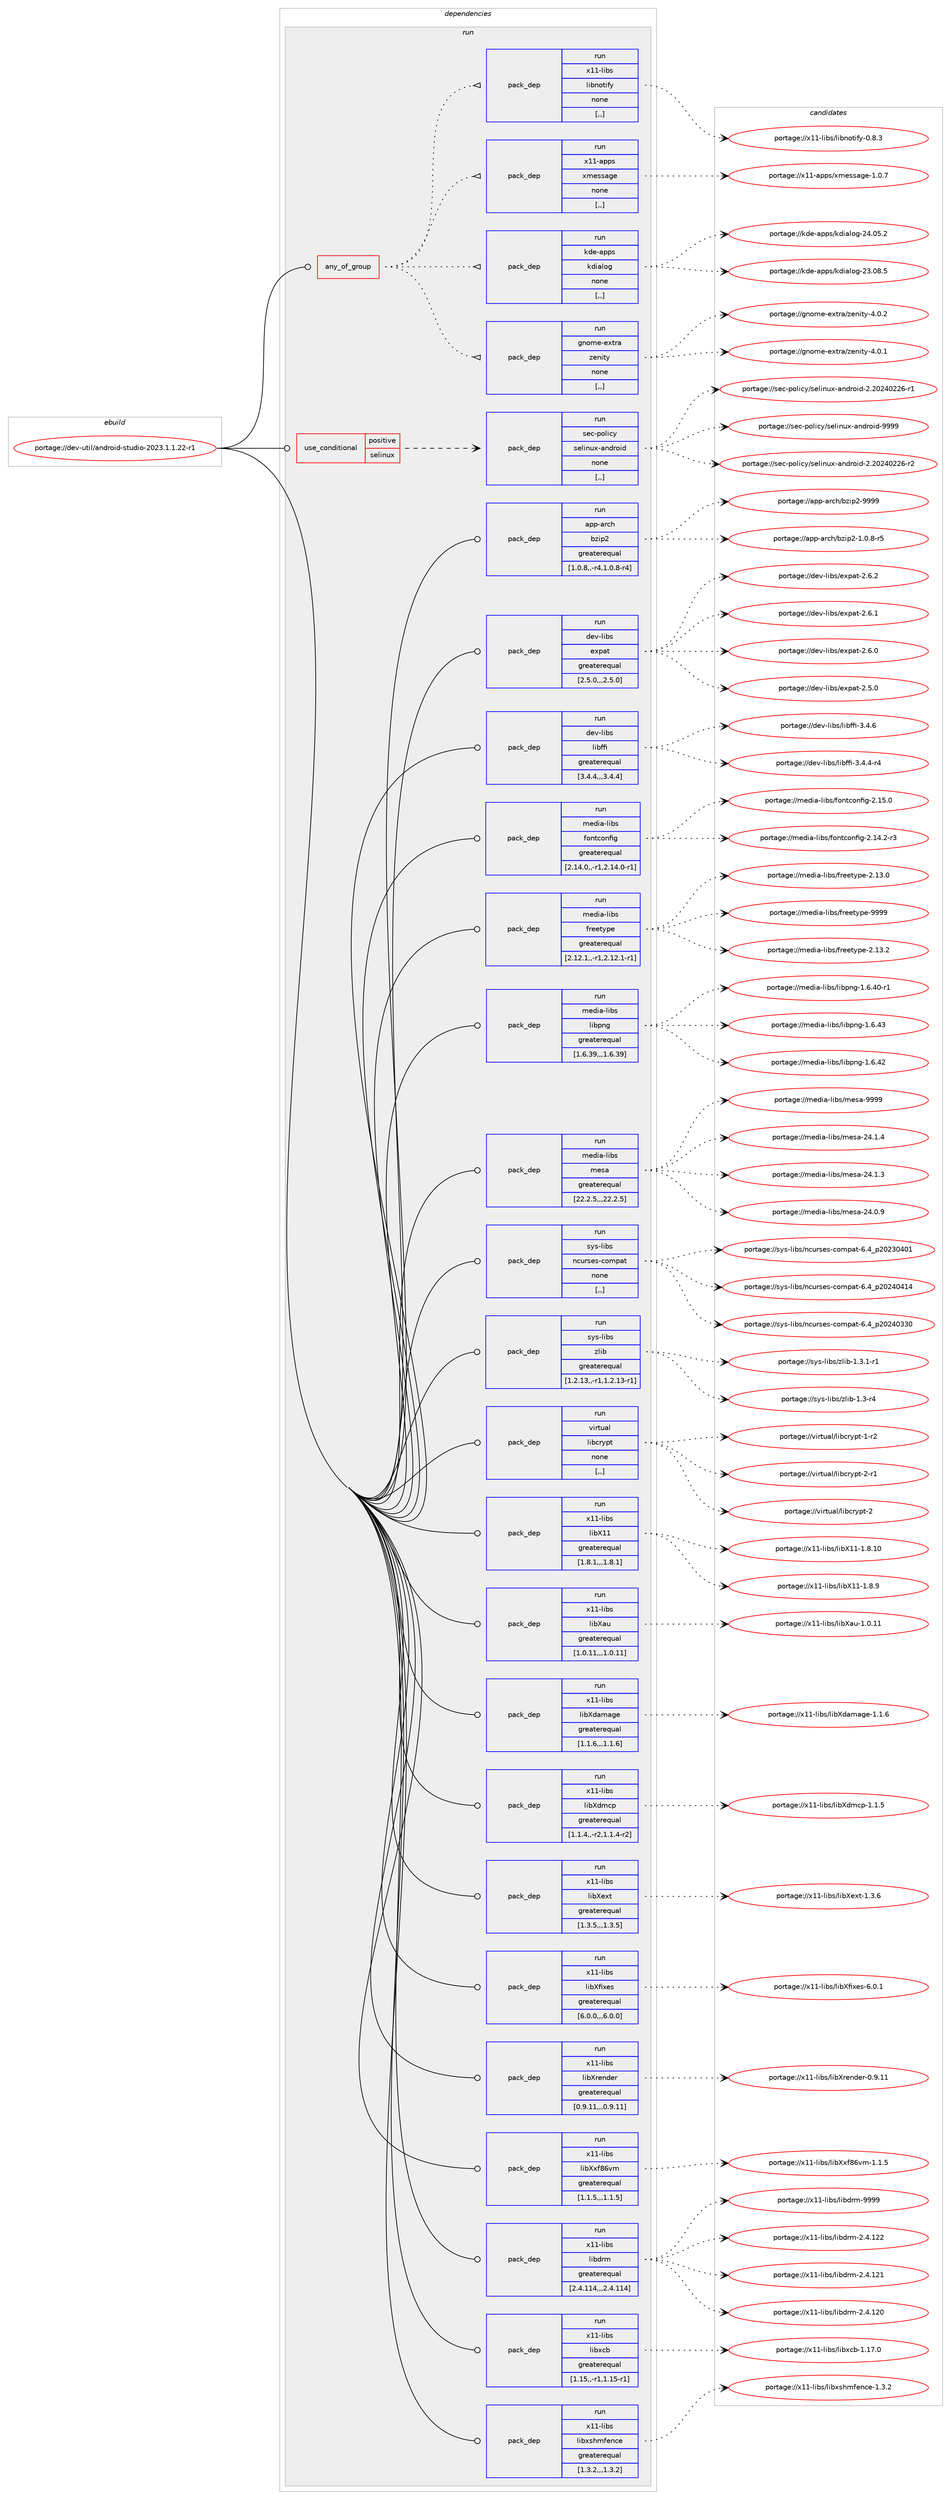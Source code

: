 digraph prolog {

# *************
# Graph options
# *************

newrank=true;
concentrate=true;
compound=true;
graph [rankdir=LR,fontname=Helvetica,fontsize=10,ranksep=1.5];#, ranksep=2.5, nodesep=0.2];
edge  [arrowhead=vee];
node  [fontname=Helvetica,fontsize=10];

# **********
# The ebuild
# **********

subgraph cluster_leftcol {
color=gray;
label=<<i>ebuild</i>>;
id [label="portage://dev-util/android-studio-2023.1.1.22-r1", color=red, width=4, href="../dev-util/android-studio-2023.1.1.22-r1.svg"];
}

# ****************
# The dependencies
# ****************

subgraph cluster_midcol {
color=gray;
label=<<i>dependencies</i>>;
subgraph cluster_compile {
fillcolor="#eeeeee";
style=filled;
label=<<i>compile</i>>;
}
subgraph cluster_compileandrun {
fillcolor="#eeeeee";
style=filled;
label=<<i>compile and run</i>>;
}
subgraph cluster_run {
fillcolor="#eeeeee";
style=filled;
label=<<i>run</i>>;
subgraph any1242 {
dependency210162 [label=<<TABLE BORDER="0" CELLBORDER="1" CELLSPACING="0" CELLPADDING="4"><TR><TD CELLPADDING="10">any_of_group</TD></TR></TABLE>>, shape=none, color=red];subgraph pack149648 {
dependency210163 [label=<<TABLE BORDER="0" CELLBORDER="1" CELLSPACING="0" CELLPADDING="4" WIDTH="220"><TR><TD ROWSPAN="6" CELLPADDING="30">pack_dep</TD></TR><TR><TD WIDTH="110">run</TD></TR><TR><TD>gnome-extra</TD></TR><TR><TD>zenity</TD></TR><TR><TD>none</TD></TR><TR><TD>[,,]</TD></TR></TABLE>>, shape=none, color=blue];
}
dependency210162:e -> dependency210163:w [weight=20,style="dotted",arrowhead="oinv"];
subgraph pack149649 {
dependency210164 [label=<<TABLE BORDER="0" CELLBORDER="1" CELLSPACING="0" CELLPADDING="4" WIDTH="220"><TR><TD ROWSPAN="6" CELLPADDING="30">pack_dep</TD></TR><TR><TD WIDTH="110">run</TD></TR><TR><TD>kde-apps</TD></TR><TR><TD>kdialog</TD></TR><TR><TD>none</TD></TR><TR><TD>[,,]</TD></TR></TABLE>>, shape=none, color=blue];
}
dependency210162:e -> dependency210164:w [weight=20,style="dotted",arrowhead="oinv"];
subgraph pack149650 {
dependency210165 [label=<<TABLE BORDER="0" CELLBORDER="1" CELLSPACING="0" CELLPADDING="4" WIDTH="220"><TR><TD ROWSPAN="6" CELLPADDING="30">pack_dep</TD></TR><TR><TD WIDTH="110">run</TD></TR><TR><TD>x11-apps</TD></TR><TR><TD>xmessage</TD></TR><TR><TD>none</TD></TR><TR><TD>[,,]</TD></TR></TABLE>>, shape=none, color=blue];
}
dependency210162:e -> dependency210165:w [weight=20,style="dotted",arrowhead="oinv"];
subgraph pack149651 {
dependency210166 [label=<<TABLE BORDER="0" CELLBORDER="1" CELLSPACING="0" CELLPADDING="4" WIDTH="220"><TR><TD ROWSPAN="6" CELLPADDING="30">pack_dep</TD></TR><TR><TD WIDTH="110">run</TD></TR><TR><TD>x11-libs</TD></TR><TR><TD>libnotify</TD></TR><TR><TD>none</TD></TR><TR><TD>[,,]</TD></TR></TABLE>>, shape=none, color=blue];
}
dependency210162:e -> dependency210166:w [weight=20,style="dotted",arrowhead="oinv"];
}
id:e -> dependency210162:w [weight=20,style="solid",arrowhead="odot"];
subgraph cond59122 {
dependency210167 [label=<<TABLE BORDER="0" CELLBORDER="1" CELLSPACING="0" CELLPADDING="4"><TR><TD ROWSPAN="3" CELLPADDING="10">use_conditional</TD></TR><TR><TD>positive</TD></TR><TR><TD>selinux</TD></TR></TABLE>>, shape=none, color=red];
subgraph pack149652 {
dependency210168 [label=<<TABLE BORDER="0" CELLBORDER="1" CELLSPACING="0" CELLPADDING="4" WIDTH="220"><TR><TD ROWSPAN="6" CELLPADDING="30">pack_dep</TD></TR><TR><TD WIDTH="110">run</TD></TR><TR><TD>sec-policy</TD></TR><TR><TD>selinux-android</TD></TR><TR><TD>none</TD></TR><TR><TD>[,,]</TD></TR></TABLE>>, shape=none, color=blue];
}
dependency210167:e -> dependency210168:w [weight=20,style="dashed",arrowhead="vee"];
}
id:e -> dependency210167:w [weight=20,style="solid",arrowhead="odot"];
subgraph pack149653 {
dependency210169 [label=<<TABLE BORDER="0" CELLBORDER="1" CELLSPACING="0" CELLPADDING="4" WIDTH="220"><TR><TD ROWSPAN="6" CELLPADDING="30">pack_dep</TD></TR><TR><TD WIDTH="110">run</TD></TR><TR><TD>app-arch</TD></TR><TR><TD>bzip2</TD></TR><TR><TD>greaterequal</TD></TR><TR><TD>[1.0.8,,-r4,1.0.8-r4]</TD></TR></TABLE>>, shape=none, color=blue];
}
id:e -> dependency210169:w [weight=20,style="solid",arrowhead="odot"];
subgraph pack149654 {
dependency210170 [label=<<TABLE BORDER="0" CELLBORDER="1" CELLSPACING="0" CELLPADDING="4" WIDTH="220"><TR><TD ROWSPAN="6" CELLPADDING="30">pack_dep</TD></TR><TR><TD WIDTH="110">run</TD></TR><TR><TD>dev-libs</TD></TR><TR><TD>expat</TD></TR><TR><TD>greaterequal</TD></TR><TR><TD>[2.5.0,,,2.5.0]</TD></TR></TABLE>>, shape=none, color=blue];
}
id:e -> dependency210170:w [weight=20,style="solid",arrowhead="odot"];
subgraph pack149655 {
dependency210171 [label=<<TABLE BORDER="0" CELLBORDER="1" CELLSPACING="0" CELLPADDING="4" WIDTH="220"><TR><TD ROWSPAN="6" CELLPADDING="30">pack_dep</TD></TR><TR><TD WIDTH="110">run</TD></TR><TR><TD>dev-libs</TD></TR><TR><TD>libffi</TD></TR><TR><TD>greaterequal</TD></TR><TR><TD>[3.4.4,,,3.4.4]</TD></TR></TABLE>>, shape=none, color=blue];
}
id:e -> dependency210171:w [weight=20,style="solid",arrowhead="odot"];
subgraph pack149656 {
dependency210172 [label=<<TABLE BORDER="0" CELLBORDER="1" CELLSPACING="0" CELLPADDING="4" WIDTH="220"><TR><TD ROWSPAN="6" CELLPADDING="30">pack_dep</TD></TR><TR><TD WIDTH="110">run</TD></TR><TR><TD>media-libs</TD></TR><TR><TD>fontconfig</TD></TR><TR><TD>greaterequal</TD></TR><TR><TD>[2.14.0,,-r1,2.14.0-r1]</TD></TR></TABLE>>, shape=none, color=blue];
}
id:e -> dependency210172:w [weight=20,style="solid",arrowhead="odot"];
subgraph pack149657 {
dependency210173 [label=<<TABLE BORDER="0" CELLBORDER="1" CELLSPACING="0" CELLPADDING="4" WIDTH="220"><TR><TD ROWSPAN="6" CELLPADDING="30">pack_dep</TD></TR><TR><TD WIDTH="110">run</TD></TR><TR><TD>media-libs</TD></TR><TR><TD>freetype</TD></TR><TR><TD>greaterequal</TD></TR><TR><TD>[2.12.1,,-r1,2.12.1-r1]</TD></TR></TABLE>>, shape=none, color=blue];
}
id:e -> dependency210173:w [weight=20,style="solid",arrowhead="odot"];
subgraph pack149658 {
dependency210174 [label=<<TABLE BORDER="0" CELLBORDER="1" CELLSPACING="0" CELLPADDING="4" WIDTH="220"><TR><TD ROWSPAN="6" CELLPADDING="30">pack_dep</TD></TR><TR><TD WIDTH="110">run</TD></TR><TR><TD>media-libs</TD></TR><TR><TD>libpng</TD></TR><TR><TD>greaterequal</TD></TR><TR><TD>[1.6.39,,,1.6.39]</TD></TR></TABLE>>, shape=none, color=blue];
}
id:e -> dependency210174:w [weight=20,style="solid",arrowhead="odot"];
subgraph pack149659 {
dependency210175 [label=<<TABLE BORDER="0" CELLBORDER="1" CELLSPACING="0" CELLPADDING="4" WIDTH="220"><TR><TD ROWSPAN="6" CELLPADDING="30">pack_dep</TD></TR><TR><TD WIDTH="110">run</TD></TR><TR><TD>media-libs</TD></TR><TR><TD>mesa</TD></TR><TR><TD>greaterequal</TD></TR><TR><TD>[22.2.5,,,22.2.5]</TD></TR></TABLE>>, shape=none, color=blue];
}
id:e -> dependency210175:w [weight=20,style="solid",arrowhead="odot"];
subgraph pack149660 {
dependency210176 [label=<<TABLE BORDER="0" CELLBORDER="1" CELLSPACING="0" CELLPADDING="4" WIDTH="220"><TR><TD ROWSPAN="6" CELLPADDING="30">pack_dep</TD></TR><TR><TD WIDTH="110">run</TD></TR><TR><TD>sys-libs</TD></TR><TR><TD>ncurses-compat</TD></TR><TR><TD>none</TD></TR><TR><TD>[,,]</TD></TR></TABLE>>, shape=none, color=blue];
}
id:e -> dependency210176:w [weight=20,style="solid",arrowhead="odot"];
subgraph pack149661 {
dependency210177 [label=<<TABLE BORDER="0" CELLBORDER="1" CELLSPACING="0" CELLPADDING="4" WIDTH="220"><TR><TD ROWSPAN="6" CELLPADDING="30">pack_dep</TD></TR><TR><TD WIDTH="110">run</TD></TR><TR><TD>sys-libs</TD></TR><TR><TD>zlib</TD></TR><TR><TD>greaterequal</TD></TR><TR><TD>[1.2.13,,-r1,1.2.13-r1]</TD></TR></TABLE>>, shape=none, color=blue];
}
id:e -> dependency210177:w [weight=20,style="solid",arrowhead="odot"];
subgraph pack149662 {
dependency210178 [label=<<TABLE BORDER="0" CELLBORDER="1" CELLSPACING="0" CELLPADDING="4" WIDTH="220"><TR><TD ROWSPAN="6" CELLPADDING="30">pack_dep</TD></TR><TR><TD WIDTH="110">run</TD></TR><TR><TD>virtual</TD></TR><TR><TD>libcrypt</TD></TR><TR><TD>none</TD></TR><TR><TD>[,,]</TD></TR></TABLE>>, shape=none, color=blue];
}
id:e -> dependency210178:w [weight=20,style="solid",arrowhead="odot"];
subgraph pack149663 {
dependency210179 [label=<<TABLE BORDER="0" CELLBORDER="1" CELLSPACING="0" CELLPADDING="4" WIDTH="220"><TR><TD ROWSPAN="6" CELLPADDING="30">pack_dep</TD></TR><TR><TD WIDTH="110">run</TD></TR><TR><TD>x11-libs</TD></TR><TR><TD>libX11</TD></TR><TR><TD>greaterequal</TD></TR><TR><TD>[1.8.1,,,1.8.1]</TD></TR></TABLE>>, shape=none, color=blue];
}
id:e -> dependency210179:w [weight=20,style="solid",arrowhead="odot"];
subgraph pack149664 {
dependency210180 [label=<<TABLE BORDER="0" CELLBORDER="1" CELLSPACING="0" CELLPADDING="4" WIDTH="220"><TR><TD ROWSPAN="6" CELLPADDING="30">pack_dep</TD></TR><TR><TD WIDTH="110">run</TD></TR><TR><TD>x11-libs</TD></TR><TR><TD>libXau</TD></TR><TR><TD>greaterequal</TD></TR><TR><TD>[1.0.11,,,1.0.11]</TD></TR></TABLE>>, shape=none, color=blue];
}
id:e -> dependency210180:w [weight=20,style="solid",arrowhead="odot"];
subgraph pack149665 {
dependency210181 [label=<<TABLE BORDER="0" CELLBORDER="1" CELLSPACING="0" CELLPADDING="4" WIDTH="220"><TR><TD ROWSPAN="6" CELLPADDING="30">pack_dep</TD></TR><TR><TD WIDTH="110">run</TD></TR><TR><TD>x11-libs</TD></TR><TR><TD>libXdamage</TD></TR><TR><TD>greaterequal</TD></TR><TR><TD>[1.1.6,,,1.1.6]</TD></TR></TABLE>>, shape=none, color=blue];
}
id:e -> dependency210181:w [weight=20,style="solid",arrowhead="odot"];
subgraph pack149666 {
dependency210182 [label=<<TABLE BORDER="0" CELLBORDER="1" CELLSPACING="0" CELLPADDING="4" WIDTH="220"><TR><TD ROWSPAN="6" CELLPADDING="30">pack_dep</TD></TR><TR><TD WIDTH="110">run</TD></TR><TR><TD>x11-libs</TD></TR><TR><TD>libXdmcp</TD></TR><TR><TD>greaterequal</TD></TR><TR><TD>[1.1.4,,-r2,1.1.4-r2]</TD></TR></TABLE>>, shape=none, color=blue];
}
id:e -> dependency210182:w [weight=20,style="solid",arrowhead="odot"];
subgraph pack149667 {
dependency210183 [label=<<TABLE BORDER="0" CELLBORDER="1" CELLSPACING="0" CELLPADDING="4" WIDTH="220"><TR><TD ROWSPAN="6" CELLPADDING="30">pack_dep</TD></TR><TR><TD WIDTH="110">run</TD></TR><TR><TD>x11-libs</TD></TR><TR><TD>libXext</TD></TR><TR><TD>greaterequal</TD></TR><TR><TD>[1.3.5,,,1.3.5]</TD></TR></TABLE>>, shape=none, color=blue];
}
id:e -> dependency210183:w [weight=20,style="solid",arrowhead="odot"];
subgraph pack149668 {
dependency210184 [label=<<TABLE BORDER="0" CELLBORDER="1" CELLSPACING="0" CELLPADDING="4" WIDTH="220"><TR><TD ROWSPAN="6" CELLPADDING="30">pack_dep</TD></TR><TR><TD WIDTH="110">run</TD></TR><TR><TD>x11-libs</TD></TR><TR><TD>libXfixes</TD></TR><TR><TD>greaterequal</TD></TR><TR><TD>[6.0.0,,,6.0.0]</TD></TR></TABLE>>, shape=none, color=blue];
}
id:e -> dependency210184:w [weight=20,style="solid",arrowhead="odot"];
subgraph pack149669 {
dependency210185 [label=<<TABLE BORDER="0" CELLBORDER="1" CELLSPACING="0" CELLPADDING="4" WIDTH="220"><TR><TD ROWSPAN="6" CELLPADDING="30">pack_dep</TD></TR><TR><TD WIDTH="110">run</TD></TR><TR><TD>x11-libs</TD></TR><TR><TD>libXrender</TD></TR><TR><TD>greaterequal</TD></TR><TR><TD>[0.9.11,,,0.9.11]</TD></TR></TABLE>>, shape=none, color=blue];
}
id:e -> dependency210185:w [weight=20,style="solid",arrowhead="odot"];
subgraph pack149670 {
dependency210186 [label=<<TABLE BORDER="0" CELLBORDER="1" CELLSPACING="0" CELLPADDING="4" WIDTH="220"><TR><TD ROWSPAN="6" CELLPADDING="30">pack_dep</TD></TR><TR><TD WIDTH="110">run</TD></TR><TR><TD>x11-libs</TD></TR><TR><TD>libXxf86vm</TD></TR><TR><TD>greaterequal</TD></TR><TR><TD>[1.1.5,,,1.1.5]</TD></TR></TABLE>>, shape=none, color=blue];
}
id:e -> dependency210186:w [weight=20,style="solid",arrowhead="odot"];
subgraph pack149671 {
dependency210187 [label=<<TABLE BORDER="0" CELLBORDER="1" CELLSPACING="0" CELLPADDING="4" WIDTH="220"><TR><TD ROWSPAN="6" CELLPADDING="30">pack_dep</TD></TR><TR><TD WIDTH="110">run</TD></TR><TR><TD>x11-libs</TD></TR><TR><TD>libdrm</TD></TR><TR><TD>greaterequal</TD></TR><TR><TD>[2.4.114,,,2.4.114]</TD></TR></TABLE>>, shape=none, color=blue];
}
id:e -> dependency210187:w [weight=20,style="solid",arrowhead="odot"];
subgraph pack149672 {
dependency210188 [label=<<TABLE BORDER="0" CELLBORDER="1" CELLSPACING="0" CELLPADDING="4" WIDTH="220"><TR><TD ROWSPAN="6" CELLPADDING="30">pack_dep</TD></TR><TR><TD WIDTH="110">run</TD></TR><TR><TD>x11-libs</TD></TR><TR><TD>libxcb</TD></TR><TR><TD>greaterequal</TD></TR><TR><TD>[1.15,,-r1,1.15-r1]</TD></TR></TABLE>>, shape=none, color=blue];
}
id:e -> dependency210188:w [weight=20,style="solid",arrowhead="odot"];
subgraph pack149673 {
dependency210189 [label=<<TABLE BORDER="0" CELLBORDER="1" CELLSPACING="0" CELLPADDING="4" WIDTH="220"><TR><TD ROWSPAN="6" CELLPADDING="30">pack_dep</TD></TR><TR><TD WIDTH="110">run</TD></TR><TR><TD>x11-libs</TD></TR><TR><TD>libxshmfence</TD></TR><TR><TD>greaterequal</TD></TR><TR><TD>[1.3.2,,,1.3.2]</TD></TR></TABLE>>, shape=none, color=blue];
}
id:e -> dependency210189:w [weight=20,style="solid",arrowhead="odot"];
}
}

# **************
# The candidates
# **************

subgraph cluster_choices {
rank=same;
color=gray;
label=<<i>candidates</i>>;

subgraph choice149648 {
color=black;
nodesep=1;
choice103110111109101451011201161149747122101110105116121455246484650 [label="portage://gnome-extra/zenity-4.0.2", color=red, width=4,href="../gnome-extra/zenity-4.0.2.svg"];
choice103110111109101451011201161149747122101110105116121455246484649 [label="portage://gnome-extra/zenity-4.0.1", color=red, width=4,href="../gnome-extra/zenity-4.0.1.svg"];
dependency210163:e -> choice103110111109101451011201161149747122101110105116121455246484650:w [style=dotted,weight="100"];
dependency210163:e -> choice103110111109101451011201161149747122101110105116121455246484649:w [style=dotted,weight="100"];
}
subgraph choice149649 {
color=black;
nodesep=1;
choice107100101459711211211547107100105971081111034550524648534650 [label="portage://kde-apps/kdialog-24.05.2", color=red, width=4,href="../kde-apps/kdialog-24.05.2.svg"];
choice107100101459711211211547107100105971081111034550514648564653 [label="portage://kde-apps/kdialog-23.08.5", color=red, width=4,href="../kde-apps/kdialog-23.08.5.svg"];
dependency210164:e -> choice107100101459711211211547107100105971081111034550524648534650:w [style=dotted,weight="100"];
dependency210164:e -> choice107100101459711211211547107100105971081111034550514648564653:w [style=dotted,weight="100"];
}
subgraph choice149650 {
color=black;
nodesep=1;
choice120494945971121121154712010910111511597103101454946484655 [label="portage://x11-apps/xmessage-1.0.7", color=red, width=4,href="../x11-apps/xmessage-1.0.7.svg"];
dependency210165:e -> choice120494945971121121154712010910111511597103101454946484655:w [style=dotted,weight="100"];
}
subgraph choice149651 {
color=black;
nodesep=1;
choice120494945108105981154710810598110111116105102121454846564651 [label="portage://x11-libs/libnotify-0.8.3", color=red, width=4,href="../x11-libs/libnotify-0.8.3.svg"];
dependency210166:e -> choice120494945108105981154710810598110111116105102121454846564651:w [style=dotted,weight="100"];
}
subgraph choice149652 {
color=black;
nodesep=1;
choice1151019945112111108105991214711510110810511011712045971101001141111051004557575757 [label="portage://sec-policy/selinux-android-9999", color=red, width=4,href="../sec-policy/selinux-android-9999.svg"];
choice11510199451121111081059912147115101108105110117120459711010011411110510045504650485052485050544511450 [label="portage://sec-policy/selinux-android-2.20240226-r2", color=red, width=4,href="../sec-policy/selinux-android-2.20240226-r2.svg"];
choice11510199451121111081059912147115101108105110117120459711010011411110510045504650485052485050544511449 [label="portage://sec-policy/selinux-android-2.20240226-r1", color=red, width=4,href="../sec-policy/selinux-android-2.20240226-r1.svg"];
dependency210168:e -> choice1151019945112111108105991214711510110810511011712045971101001141111051004557575757:w [style=dotted,weight="100"];
dependency210168:e -> choice11510199451121111081059912147115101108105110117120459711010011411110510045504650485052485050544511450:w [style=dotted,weight="100"];
dependency210168:e -> choice11510199451121111081059912147115101108105110117120459711010011411110510045504650485052485050544511449:w [style=dotted,weight="100"];
}
subgraph choice149653 {
color=black;
nodesep=1;
choice971121124597114991044798122105112504557575757 [label="portage://app-arch/bzip2-9999", color=red, width=4,href="../app-arch/bzip2-9999.svg"];
choice971121124597114991044798122105112504549464846564511453 [label="portage://app-arch/bzip2-1.0.8-r5", color=red, width=4,href="../app-arch/bzip2-1.0.8-r5.svg"];
dependency210169:e -> choice971121124597114991044798122105112504557575757:w [style=dotted,weight="100"];
dependency210169:e -> choice971121124597114991044798122105112504549464846564511453:w [style=dotted,weight="100"];
}
subgraph choice149654 {
color=black;
nodesep=1;
choice10010111845108105981154710112011297116455046544650 [label="portage://dev-libs/expat-2.6.2", color=red, width=4,href="../dev-libs/expat-2.6.2.svg"];
choice10010111845108105981154710112011297116455046544649 [label="portage://dev-libs/expat-2.6.1", color=red, width=4,href="../dev-libs/expat-2.6.1.svg"];
choice10010111845108105981154710112011297116455046544648 [label="portage://dev-libs/expat-2.6.0", color=red, width=4,href="../dev-libs/expat-2.6.0.svg"];
choice10010111845108105981154710112011297116455046534648 [label="portage://dev-libs/expat-2.5.0", color=red, width=4,href="../dev-libs/expat-2.5.0.svg"];
dependency210170:e -> choice10010111845108105981154710112011297116455046544650:w [style=dotted,weight="100"];
dependency210170:e -> choice10010111845108105981154710112011297116455046544649:w [style=dotted,weight="100"];
dependency210170:e -> choice10010111845108105981154710112011297116455046544648:w [style=dotted,weight="100"];
dependency210170:e -> choice10010111845108105981154710112011297116455046534648:w [style=dotted,weight="100"];
}
subgraph choice149655 {
color=black;
nodesep=1;
choice10010111845108105981154710810598102102105455146524654 [label="portage://dev-libs/libffi-3.4.6", color=red, width=4,href="../dev-libs/libffi-3.4.6.svg"];
choice100101118451081059811547108105981021021054551465246524511452 [label="portage://dev-libs/libffi-3.4.4-r4", color=red, width=4,href="../dev-libs/libffi-3.4.4-r4.svg"];
dependency210171:e -> choice10010111845108105981154710810598102102105455146524654:w [style=dotted,weight="100"];
dependency210171:e -> choice100101118451081059811547108105981021021054551465246524511452:w [style=dotted,weight="100"];
}
subgraph choice149656 {
color=black;
nodesep=1;
choice109101100105974510810598115471021111101169911111010210510345504649534648 [label="portage://media-libs/fontconfig-2.15.0", color=red, width=4,href="../media-libs/fontconfig-2.15.0.svg"];
choice1091011001059745108105981154710211111011699111110102105103455046495246504511451 [label="portage://media-libs/fontconfig-2.14.2-r3", color=red, width=4,href="../media-libs/fontconfig-2.14.2-r3.svg"];
dependency210172:e -> choice109101100105974510810598115471021111101169911111010210510345504649534648:w [style=dotted,weight="100"];
dependency210172:e -> choice1091011001059745108105981154710211111011699111110102105103455046495246504511451:w [style=dotted,weight="100"];
}
subgraph choice149657 {
color=black;
nodesep=1;
choice109101100105974510810598115471021141011011161211121014557575757 [label="portage://media-libs/freetype-9999", color=red, width=4,href="../media-libs/freetype-9999.svg"];
choice1091011001059745108105981154710211410110111612111210145504649514650 [label="portage://media-libs/freetype-2.13.2", color=red, width=4,href="../media-libs/freetype-2.13.2.svg"];
choice1091011001059745108105981154710211410110111612111210145504649514648 [label="portage://media-libs/freetype-2.13.0", color=red, width=4,href="../media-libs/freetype-2.13.0.svg"];
dependency210173:e -> choice109101100105974510810598115471021141011011161211121014557575757:w [style=dotted,weight="100"];
dependency210173:e -> choice1091011001059745108105981154710211410110111612111210145504649514650:w [style=dotted,weight="100"];
dependency210173:e -> choice1091011001059745108105981154710211410110111612111210145504649514648:w [style=dotted,weight="100"];
}
subgraph choice149658 {
color=black;
nodesep=1;
choice109101100105974510810598115471081059811211010345494654465251 [label="portage://media-libs/libpng-1.6.43", color=red, width=4,href="../media-libs/libpng-1.6.43.svg"];
choice109101100105974510810598115471081059811211010345494654465250 [label="portage://media-libs/libpng-1.6.42", color=red, width=4,href="../media-libs/libpng-1.6.42.svg"];
choice1091011001059745108105981154710810598112110103454946544652484511449 [label="portage://media-libs/libpng-1.6.40-r1", color=red, width=4,href="../media-libs/libpng-1.6.40-r1.svg"];
dependency210174:e -> choice109101100105974510810598115471081059811211010345494654465251:w [style=dotted,weight="100"];
dependency210174:e -> choice109101100105974510810598115471081059811211010345494654465250:w [style=dotted,weight="100"];
dependency210174:e -> choice1091011001059745108105981154710810598112110103454946544652484511449:w [style=dotted,weight="100"];
}
subgraph choice149659 {
color=black;
nodesep=1;
choice10910110010597451081059811547109101115974557575757 [label="portage://media-libs/mesa-9999", color=red, width=4,href="../media-libs/mesa-9999.svg"];
choice109101100105974510810598115471091011159745505246494652 [label="portage://media-libs/mesa-24.1.4", color=red, width=4,href="../media-libs/mesa-24.1.4.svg"];
choice109101100105974510810598115471091011159745505246494651 [label="portage://media-libs/mesa-24.1.3", color=red, width=4,href="../media-libs/mesa-24.1.3.svg"];
choice109101100105974510810598115471091011159745505246484657 [label="portage://media-libs/mesa-24.0.9", color=red, width=4,href="../media-libs/mesa-24.0.9.svg"];
dependency210175:e -> choice10910110010597451081059811547109101115974557575757:w [style=dotted,weight="100"];
dependency210175:e -> choice109101100105974510810598115471091011159745505246494652:w [style=dotted,weight="100"];
dependency210175:e -> choice109101100105974510810598115471091011159745505246494651:w [style=dotted,weight="100"];
dependency210175:e -> choice109101100105974510810598115471091011159745505246484657:w [style=dotted,weight="100"];
}
subgraph choice149660 {
color=black;
nodesep=1;
choice1151211154510810598115471109911711411510111545991111091129711645544652951125048505248524952 [label="portage://sys-libs/ncurses-compat-6.4_p20240414", color=red, width=4,href="../sys-libs/ncurses-compat-6.4_p20240414.svg"];
choice1151211154510810598115471109911711411510111545991111091129711645544652951125048505248515148 [label="portage://sys-libs/ncurses-compat-6.4_p20240330", color=red, width=4,href="../sys-libs/ncurses-compat-6.4_p20240330.svg"];
choice1151211154510810598115471109911711411510111545991111091129711645544652951125048505148524849 [label="portage://sys-libs/ncurses-compat-6.4_p20230401", color=red, width=4,href="../sys-libs/ncurses-compat-6.4_p20230401.svg"];
dependency210176:e -> choice1151211154510810598115471109911711411510111545991111091129711645544652951125048505248524952:w [style=dotted,weight="100"];
dependency210176:e -> choice1151211154510810598115471109911711411510111545991111091129711645544652951125048505248515148:w [style=dotted,weight="100"];
dependency210176:e -> choice1151211154510810598115471109911711411510111545991111091129711645544652951125048505148524849:w [style=dotted,weight="100"];
}
subgraph choice149661 {
color=black;
nodesep=1;
choice115121115451081059811547122108105984549465146494511449 [label="portage://sys-libs/zlib-1.3.1-r1", color=red, width=4,href="../sys-libs/zlib-1.3.1-r1.svg"];
choice11512111545108105981154712210810598454946514511452 [label="portage://sys-libs/zlib-1.3-r4", color=red, width=4,href="../sys-libs/zlib-1.3-r4.svg"];
dependency210177:e -> choice115121115451081059811547122108105984549465146494511449:w [style=dotted,weight="100"];
dependency210177:e -> choice11512111545108105981154712210810598454946514511452:w [style=dotted,weight="100"];
}
subgraph choice149662 {
color=black;
nodesep=1;
choice1181051141161179710847108105989911412111211645504511449 [label="portage://virtual/libcrypt-2-r1", color=red, width=4,href="../virtual/libcrypt-2-r1.svg"];
choice118105114116117971084710810598991141211121164550 [label="portage://virtual/libcrypt-2", color=red, width=4,href="../virtual/libcrypt-2.svg"];
choice1181051141161179710847108105989911412111211645494511450 [label="portage://virtual/libcrypt-1-r2", color=red, width=4,href="../virtual/libcrypt-1-r2.svg"];
dependency210178:e -> choice1181051141161179710847108105989911412111211645504511449:w [style=dotted,weight="100"];
dependency210178:e -> choice118105114116117971084710810598991141211121164550:w [style=dotted,weight="100"];
dependency210178:e -> choice1181051141161179710847108105989911412111211645494511450:w [style=dotted,weight="100"];
}
subgraph choice149663 {
color=black;
nodesep=1;
choice12049494510810598115471081059888494945494656464948 [label="portage://x11-libs/libX11-1.8.10", color=red, width=4,href="../x11-libs/libX11-1.8.10.svg"];
choice120494945108105981154710810598884949454946564657 [label="portage://x11-libs/libX11-1.8.9", color=red, width=4,href="../x11-libs/libX11-1.8.9.svg"];
dependency210179:e -> choice12049494510810598115471081059888494945494656464948:w [style=dotted,weight="100"];
dependency210179:e -> choice120494945108105981154710810598884949454946564657:w [style=dotted,weight="100"];
}
subgraph choice149664 {
color=black;
nodesep=1;
choice120494945108105981154710810598889711745494648464949 [label="portage://x11-libs/libXau-1.0.11", color=red, width=4,href="../x11-libs/libXau-1.0.11.svg"];
dependency210180:e -> choice120494945108105981154710810598889711745494648464949:w [style=dotted,weight="100"];
}
subgraph choice149665 {
color=black;
nodesep=1;
choice120494945108105981154710810598881009710997103101454946494654 [label="portage://x11-libs/libXdamage-1.1.6", color=red, width=4,href="../x11-libs/libXdamage-1.1.6.svg"];
dependency210181:e -> choice120494945108105981154710810598881009710997103101454946494654:w [style=dotted,weight="100"];
}
subgraph choice149666 {
color=black;
nodesep=1;
choice1204949451081059811547108105988810010999112454946494653 [label="portage://x11-libs/libXdmcp-1.1.5", color=red, width=4,href="../x11-libs/libXdmcp-1.1.5.svg"];
dependency210182:e -> choice1204949451081059811547108105988810010999112454946494653:w [style=dotted,weight="100"];
}
subgraph choice149667 {
color=black;
nodesep=1;
choice12049494510810598115471081059888101120116454946514654 [label="portage://x11-libs/libXext-1.3.6", color=red, width=4,href="../x11-libs/libXext-1.3.6.svg"];
dependency210183:e -> choice12049494510810598115471081059888101120116454946514654:w [style=dotted,weight="100"];
}
subgraph choice149668 {
color=black;
nodesep=1;
choice12049494510810598115471081059888102105120101115455446484649 [label="portage://x11-libs/libXfixes-6.0.1", color=red, width=4,href="../x11-libs/libXfixes-6.0.1.svg"];
dependency210184:e -> choice12049494510810598115471081059888102105120101115455446484649:w [style=dotted,weight="100"];
}
subgraph choice149669 {
color=black;
nodesep=1;
choice1204949451081059811547108105988811410111010010111445484657464949 [label="portage://x11-libs/libXrender-0.9.11", color=red, width=4,href="../x11-libs/libXrender-0.9.11.svg"];
dependency210185:e -> choice1204949451081059811547108105988811410111010010111445484657464949:w [style=dotted,weight="100"];
}
subgraph choice149670 {
color=black;
nodesep=1;
choice120494945108105981154710810598881201025654118109454946494653 [label="portage://x11-libs/libXxf86vm-1.1.5", color=red, width=4,href="../x11-libs/libXxf86vm-1.1.5.svg"];
dependency210186:e -> choice120494945108105981154710810598881201025654118109454946494653:w [style=dotted,weight="100"];
}
subgraph choice149671 {
color=black;
nodesep=1;
choice1204949451081059811547108105981001141094557575757 [label="portage://x11-libs/libdrm-9999", color=red, width=4,href="../x11-libs/libdrm-9999.svg"];
choice1204949451081059811547108105981001141094550465246495050 [label="portage://x11-libs/libdrm-2.4.122", color=red, width=4,href="../x11-libs/libdrm-2.4.122.svg"];
choice1204949451081059811547108105981001141094550465246495049 [label="portage://x11-libs/libdrm-2.4.121", color=red, width=4,href="../x11-libs/libdrm-2.4.121.svg"];
choice1204949451081059811547108105981001141094550465246495048 [label="portage://x11-libs/libdrm-2.4.120", color=red, width=4,href="../x11-libs/libdrm-2.4.120.svg"];
dependency210187:e -> choice1204949451081059811547108105981001141094557575757:w [style=dotted,weight="100"];
dependency210187:e -> choice1204949451081059811547108105981001141094550465246495050:w [style=dotted,weight="100"];
dependency210187:e -> choice1204949451081059811547108105981001141094550465246495049:w [style=dotted,weight="100"];
dependency210187:e -> choice1204949451081059811547108105981001141094550465246495048:w [style=dotted,weight="100"];
}
subgraph choice149672 {
color=black;
nodesep=1;
choice120494945108105981154710810598120999845494649554648 [label="portage://x11-libs/libxcb-1.17.0", color=red, width=4,href="../x11-libs/libxcb-1.17.0.svg"];
dependency210188:e -> choice120494945108105981154710810598120999845494649554648:w [style=dotted,weight="100"];
}
subgraph choice149673 {
color=black;
nodesep=1;
choice12049494510810598115471081059812011510410910210111099101454946514650 [label="portage://x11-libs/libxshmfence-1.3.2", color=red, width=4,href="../x11-libs/libxshmfence-1.3.2.svg"];
dependency210189:e -> choice12049494510810598115471081059812011510410910210111099101454946514650:w [style=dotted,weight="100"];
}
}

}
